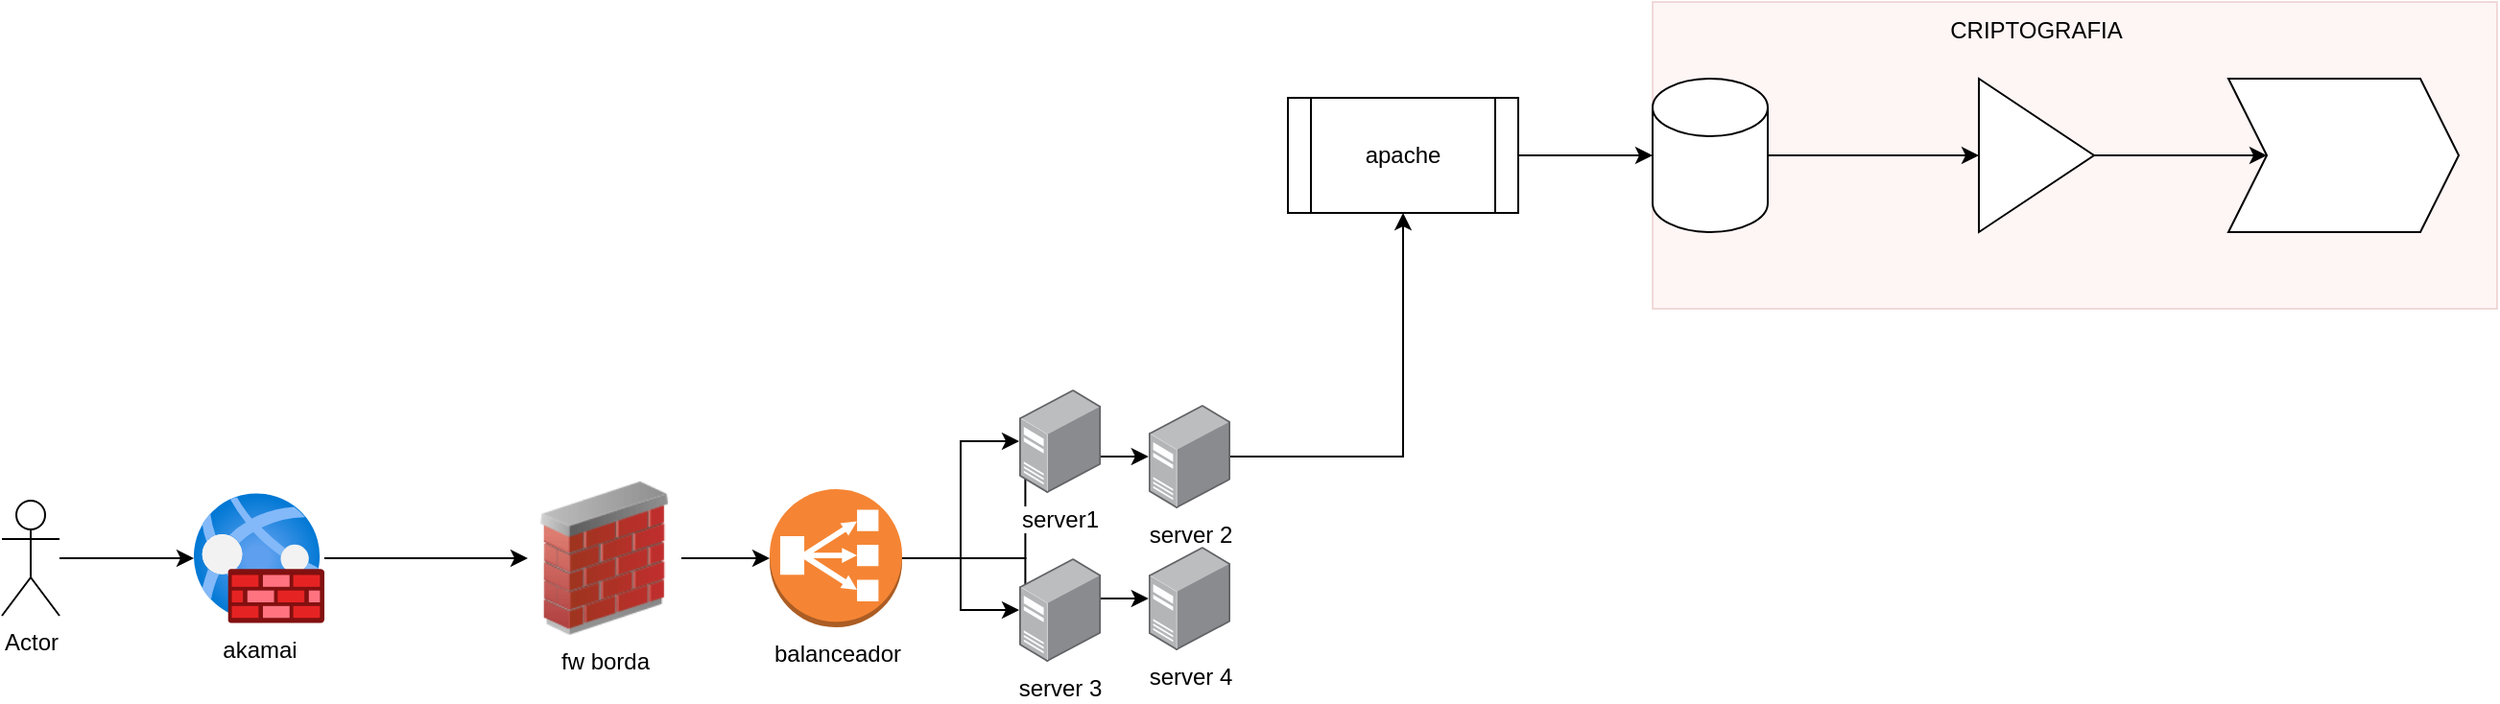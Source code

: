<mxfile version="24.7.10">
  <diagram name="Página-1" id="kmjIKoG5jNTSNKLn0HHc">
    <mxGraphModel dx="786" dy="457" grid="1" gridSize="10" guides="1" tooltips="1" connect="1" arrows="1" fold="1" page="1" pageScale="1" pageWidth="827" pageHeight="1169" math="0" shadow="0">
      <root>
        <mxCell id="0" />
        <mxCell id="1" parent="0" />
        <mxCell id="1A091UG_z7DrzWnMZ0LJ-15" value="" style="edgeStyle=orthogonalEdgeStyle;rounded=0;orthogonalLoop=1;jettySize=auto;html=1;" edge="1" parent="1" source="1A091UG_z7DrzWnMZ0LJ-13" target="1A091UG_z7DrzWnMZ0LJ-14">
          <mxGeometry relative="1" as="geometry" />
        </mxCell>
        <mxCell id="1A091UG_z7DrzWnMZ0LJ-13" value="Actor" style="shape=umlActor;verticalLabelPosition=bottom;verticalAlign=top;html=1;outlineConnect=0;" vertex="1" parent="1">
          <mxGeometry x="60" y="840" width="30" height="60" as="geometry" />
        </mxCell>
        <mxCell id="1A091UG_z7DrzWnMZ0LJ-17" value="" style="edgeStyle=orthogonalEdgeStyle;rounded=0;orthogonalLoop=1;jettySize=auto;html=1;" edge="1" parent="1" source="1A091UG_z7DrzWnMZ0LJ-14" target="1A091UG_z7DrzWnMZ0LJ-16">
          <mxGeometry relative="1" as="geometry" />
        </mxCell>
        <mxCell id="1A091UG_z7DrzWnMZ0LJ-14" value="akamai" style="image;aspect=fixed;html=1;points=[];align=center;fontSize=12;image=img/lib/azure2/networking/Web_Application_Firewall_Policies_WAF.svg;" vertex="1" parent="1">
          <mxGeometry x="160" y="836" width="68" height="68" as="geometry" />
        </mxCell>
        <mxCell id="1A091UG_z7DrzWnMZ0LJ-19" value="" style="edgeStyle=orthogonalEdgeStyle;rounded=0;orthogonalLoop=1;jettySize=auto;html=1;" edge="1" parent="1" source="1A091UG_z7DrzWnMZ0LJ-16" target="1A091UG_z7DrzWnMZ0LJ-18">
          <mxGeometry relative="1" as="geometry" />
        </mxCell>
        <mxCell id="1A091UG_z7DrzWnMZ0LJ-16" value="fw borda" style="image;html=1;image=img/lib/clip_art/networking/Firewall_02_128x128.png" vertex="1" parent="1">
          <mxGeometry x="334" y="830" width="80" height="80" as="geometry" />
        </mxCell>
        <mxCell id="1A091UG_z7DrzWnMZ0LJ-24" style="edgeStyle=orthogonalEdgeStyle;rounded=0;orthogonalLoop=1;jettySize=auto;html=1;" edge="1" parent="1" source="1A091UG_z7DrzWnMZ0LJ-18" target="1A091UG_z7DrzWnMZ0LJ-20">
          <mxGeometry relative="1" as="geometry" />
        </mxCell>
        <mxCell id="1A091UG_z7DrzWnMZ0LJ-26" style="edgeStyle=orthogonalEdgeStyle;rounded=0;orthogonalLoop=1;jettySize=auto;html=1;" edge="1" parent="1" source="1A091UG_z7DrzWnMZ0LJ-18" target="1A091UG_z7DrzWnMZ0LJ-22">
          <mxGeometry relative="1" as="geometry" />
        </mxCell>
        <mxCell id="1A091UG_z7DrzWnMZ0LJ-27" style="edgeStyle=orthogonalEdgeStyle;rounded=0;orthogonalLoop=1;jettySize=auto;html=1;" edge="1" parent="1" source="1A091UG_z7DrzWnMZ0LJ-18" target="1A091UG_z7DrzWnMZ0LJ-21">
          <mxGeometry relative="1" as="geometry" />
        </mxCell>
        <mxCell id="1A091UG_z7DrzWnMZ0LJ-28" style="edgeStyle=orthogonalEdgeStyle;rounded=0;orthogonalLoop=1;jettySize=auto;html=1;" edge="1" parent="1" source="1A091UG_z7DrzWnMZ0LJ-18" target="1A091UG_z7DrzWnMZ0LJ-23">
          <mxGeometry relative="1" as="geometry" />
        </mxCell>
        <mxCell id="1A091UG_z7DrzWnMZ0LJ-18" value="balanceador" style="outlineConnect=0;dashed=0;verticalLabelPosition=bottom;verticalAlign=top;align=center;html=1;shape=mxgraph.aws3.classic_load_balancer;fillColor=#F58534;gradientColor=none;" vertex="1" parent="1">
          <mxGeometry x="460" y="834" width="69" height="72" as="geometry" />
        </mxCell>
        <mxCell id="1A091UG_z7DrzWnMZ0LJ-20" value="server1" style="image;points=[];aspect=fixed;html=1;align=center;shadow=0;dashed=0;image=img/lib/allied_telesis/computer_and_terminals/Server_Desktop.svg;" vertex="1" parent="1">
          <mxGeometry x="590" y="782" width="42.6" height="54" as="geometry" />
        </mxCell>
        <mxCell id="1A091UG_z7DrzWnMZ0LJ-30" style="edgeStyle=orthogonalEdgeStyle;rounded=0;orthogonalLoop=1;jettySize=auto;html=1;" edge="1" parent="1" source="1A091UG_z7DrzWnMZ0LJ-21" target="1A091UG_z7DrzWnMZ0LJ-29">
          <mxGeometry relative="1" as="geometry" />
        </mxCell>
        <mxCell id="1A091UG_z7DrzWnMZ0LJ-21" value="server 2" style="image;points=[];aspect=fixed;html=1;align=center;shadow=0;dashed=0;image=img/lib/allied_telesis/computer_and_terminals/Server_Desktop.svg;" vertex="1" parent="1">
          <mxGeometry x="657.4" y="790" width="42.6" height="54" as="geometry" />
        </mxCell>
        <mxCell id="1A091UG_z7DrzWnMZ0LJ-22" value="server 3" style="image;points=[];aspect=fixed;html=1;align=center;shadow=0;dashed=0;image=img/lib/allied_telesis/computer_and_terminals/Server_Desktop.svg;" vertex="1" parent="1">
          <mxGeometry x="590" y="870" width="42.6" height="54" as="geometry" />
        </mxCell>
        <mxCell id="1A091UG_z7DrzWnMZ0LJ-23" value="server 4" style="image;points=[];aspect=fixed;html=1;align=center;shadow=0;dashed=0;image=img/lib/allied_telesis/computer_and_terminals/Server_Desktop.svg;" vertex="1" parent="1">
          <mxGeometry x="657.4" y="864" width="42.6" height="54" as="geometry" />
        </mxCell>
        <mxCell id="1A091UG_z7DrzWnMZ0LJ-58" value="" style="edgeStyle=orthogonalEdgeStyle;rounded=0;orthogonalLoop=1;jettySize=auto;html=1;" edge="1" parent="1" source="1A091UG_z7DrzWnMZ0LJ-29" target="1A091UG_z7DrzWnMZ0LJ-53">
          <mxGeometry relative="1" as="geometry" />
        </mxCell>
        <mxCell id="1A091UG_z7DrzWnMZ0LJ-29" value="apache" style="shape=process;whiteSpace=wrap;html=1;backgroundOutline=1;" vertex="1" parent="1">
          <mxGeometry x="730" y="630" width="120" height="60" as="geometry" />
        </mxCell>
        <mxCell id="1A091UG_z7DrzWnMZ0LJ-51" value="" style="rounded=0;whiteSpace=wrap;html=1;fillColor=#f8cecc;strokeColor=#b85450;opacity=20;" vertex="1" parent="1">
          <mxGeometry x="920" y="580" width="440" height="160" as="geometry" />
        </mxCell>
        <mxCell id="1A091UG_z7DrzWnMZ0LJ-52" value="" style="edgeStyle=orthogonalEdgeStyle;rounded=0;orthogonalLoop=1;jettySize=auto;html=1;" edge="1" source="1A091UG_z7DrzWnMZ0LJ-53" target="1A091UG_z7DrzWnMZ0LJ-55" parent="1">
          <mxGeometry relative="1" as="geometry" />
        </mxCell>
        <mxCell id="1A091UG_z7DrzWnMZ0LJ-53" value="" style="shape=cylinder3;whiteSpace=wrap;html=1;boundedLbl=1;backgroundOutline=1;size=15;" vertex="1" parent="1">
          <mxGeometry x="920" y="620" width="60" height="80" as="geometry" />
        </mxCell>
        <mxCell id="1A091UG_z7DrzWnMZ0LJ-54" value="" style="edgeStyle=orthogonalEdgeStyle;rounded=0;orthogonalLoop=1;jettySize=auto;html=1;" edge="1" source="1A091UG_z7DrzWnMZ0LJ-55" target="1A091UG_z7DrzWnMZ0LJ-56" parent="1">
          <mxGeometry relative="1" as="geometry" />
        </mxCell>
        <mxCell id="1A091UG_z7DrzWnMZ0LJ-55" value="" style="triangle;whiteSpace=wrap;html=1;" vertex="1" parent="1">
          <mxGeometry x="1090" y="620" width="60" height="80" as="geometry" />
        </mxCell>
        <mxCell id="1A091UG_z7DrzWnMZ0LJ-56" value="" style="shape=step;perimeter=stepPerimeter;whiteSpace=wrap;html=1;fixedSize=1;" vertex="1" parent="1">
          <mxGeometry x="1220" y="620" width="120" height="80" as="geometry" />
        </mxCell>
        <mxCell id="1A091UG_z7DrzWnMZ0LJ-57" value="CRIPTOGRAFIA" style="text;html=1;align=center;verticalAlign=middle;whiteSpace=wrap;rounded=0;" vertex="1" parent="1">
          <mxGeometry x="1090" y="580" width="60" height="30" as="geometry" />
        </mxCell>
      </root>
    </mxGraphModel>
  </diagram>
</mxfile>
